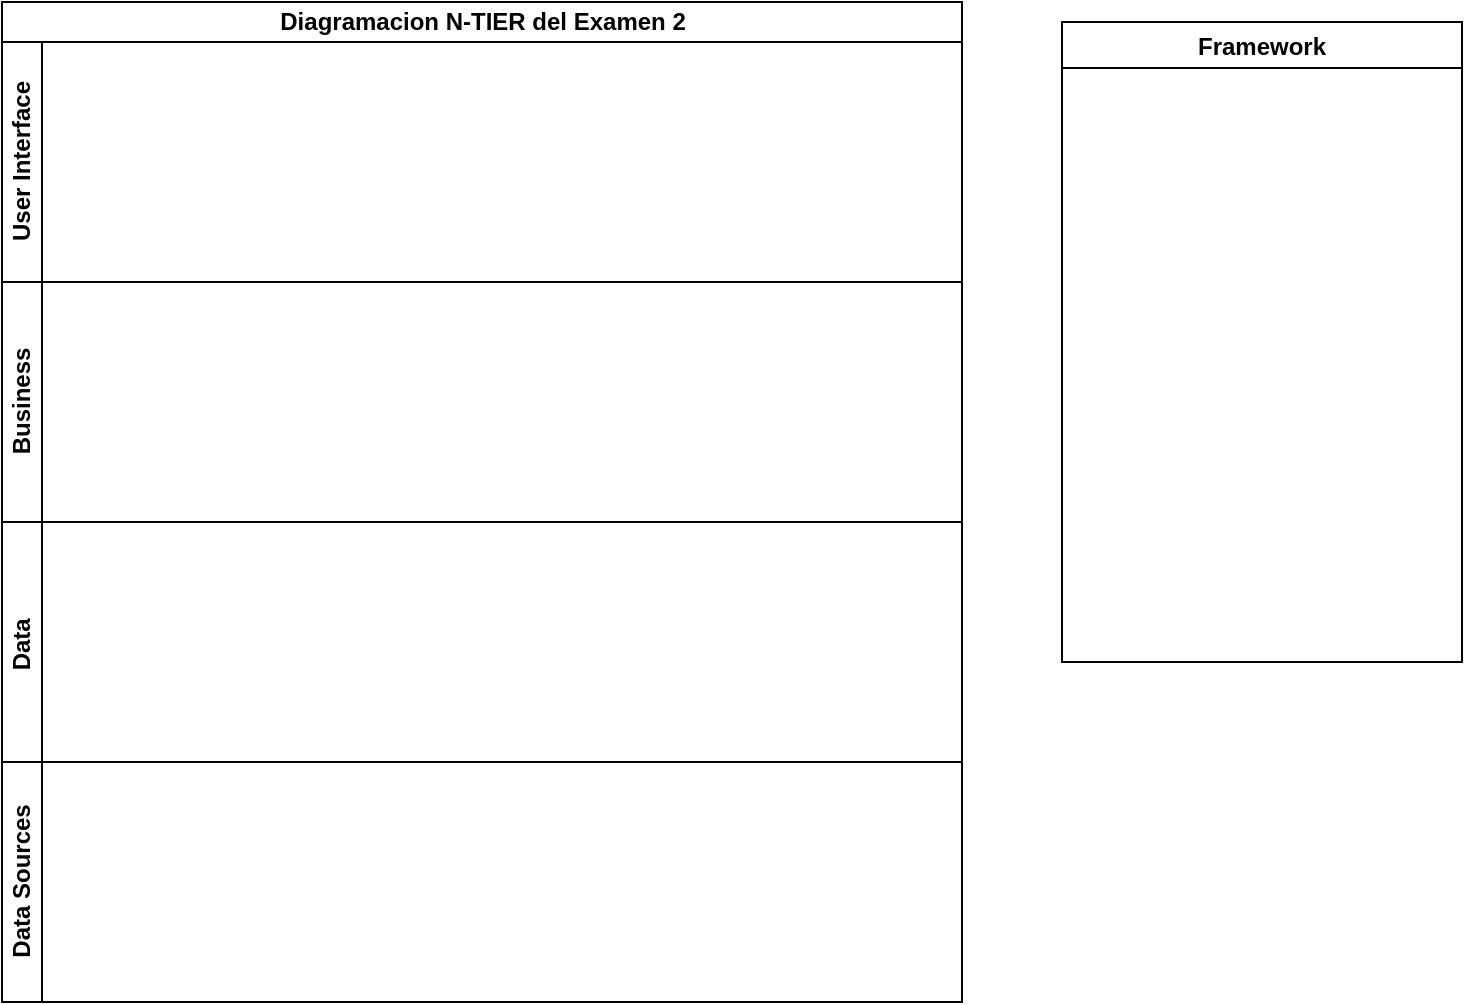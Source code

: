<mxfile>
    <diagram id="FbJexrYLCcvd24ga0wMY" name="Page-1">
        <mxGraphModel dx="977" dy="568" grid="1" gridSize="10" guides="1" tooltips="1" connect="1" arrows="1" fold="1" page="1" pageScale="1" pageWidth="1169" pageHeight="1654" math="0" shadow="0">
            <root>
                <mxCell id="0"/>
                <mxCell id="1" parent="0"/>
                <mxCell id="5" value="Diagramacion N-TIER del Examen 2" style="swimlane;childLayout=stackLayout;resizeParent=1;resizeParentMax=0;horizontal=1;startSize=20;horizontalStack=0;html=1;" vertex="1" parent="1">
                    <mxGeometry x="250" y="320" width="480" height="380" as="geometry"/>
                </mxCell>
                <mxCell id="6" value="User Interface" style="swimlane;startSize=20;horizontal=0;html=1;" vertex="1" parent="5">
                    <mxGeometry y="20" width="480" height="120" as="geometry"/>
                </mxCell>
                <mxCell id="7" value="Business" style="swimlane;startSize=20;horizontal=0;html=1;" vertex="1" parent="5">
                    <mxGeometry y="140" width="480" height="120" as="geometry"/>
                </mxCell>
                <mxCell id="8" value="Data&amp;nbsp;" style="swimlane;startSize=20;horizontal=0;html=1;" vertex="1" parent="5">
                    <mxGeometry y="260" width="480" height="120" as="geometry"/>
                </mxCell>
                <mxCell id="13" value="Data Sources" style="swimlane;startSize=20;horizontal=0;html=1;" vertex="1" parent="1">
                    <mxGeometry x="250" y="700" width="480" height="120" as="geometry"/>
                </mxCell>
                <mxCell id="17" value="Framework" style="swimlane;" vertex="1" parent="1">
                    <mxGeometry x="780" y="330" width="200" height="320" as="geometry"/>
                </mxCell>
            </root>
        </mxGraphModel>
    </diagram>
</mxfile>